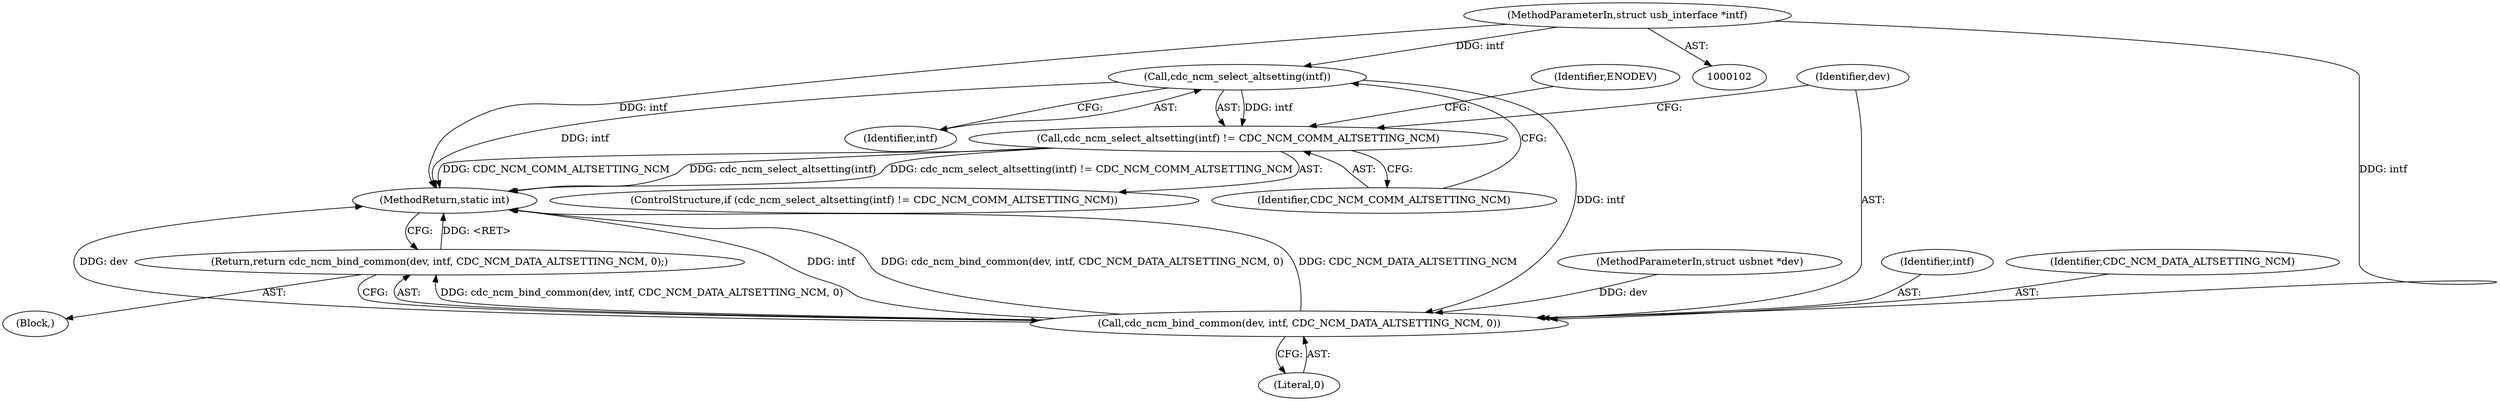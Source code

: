 digraph "0_linux_4d06dd537f95683aba3651098ae288b7cbff8274@pointer" {
"1000104" [label="(MethodParameterIn,struct usb_interface *intf)"];
"1000108" [label="(Call,cdc_ncm_select_altsetting(intf))"];
"1000107" [label="(Call,cdc_ncm_select_altsetting(intf) != CDC_NCM_COMM_ALTSETTING_NCM)"];
"1000115" [label="(Call,cdc_ncm_bind_common(dev, intf, CDC_NCM_DATA_ALTSETTING_NCM, 0))"];
"1000114" [label="(Return,return cdc_ncm_bind_common(dev, intf, CDC_NCM_DATA_ALTSETTING_NCM, 0);)"];
"1000104" [label="(MethodParameterIn,struct usb_interface *intf)"];
"1000110" [label="(Identifier,CDC_NCM_COMM_ALTSETTING_NCM)"];
"1000103" [label="(MethodParameterIn,struct usbnet *dev)"];
"1000106" [label="(ControlStructure,if (cdc_ncm_select_altsetting(intf) != CDC_NCM_COMM_ALTSETTING_NCM))"];
"1000120" [label="(MethodReturn,static int)"];
"1000114" [label="(Return,return cdc_ncm_bind_common(dev, intf, CDC_NCM_DATA_ALTSETTING_NCM, 0);)"];
"1000115" [label="(Call,cdc_ncm_bind_common(dev, intf, CDC_NCM_DATA_ALTSETTING_NCM, 0))"];
"1000116" [label="(Identifier,dev)"];
"1000119" [label="(Literal,0)"];
"1000117" [label="(Identifier,intf)"];
"1000108" [label="(Call,cdc_ncm_select_altsetting(intf))"];
"1000113" [label="(Identifier,ENODEV)"];
"1000105" [label="(Block,)"];
"1000109" [label="(Identifier,intf)"];
"1000107" [label="(Call,cdc_ncm_select_altsetting(intf) != CDC_NCM_COMM_ALTSETTING_NCM)"];
"1000118" [label="(Identifier,CDC_NCM_DATA_ALTSETTING_NCM)"];
"1000104" -> "1000102"  [label="AST: "];
"1000104" -> "1000120"  [label="DDG: intf"];
"1000104" -> "1000108"  [label="DDG: intf"];
"1000104" -> "1000115"  [label="DDG: intf"];
"1000108" -> "1000107"  [label="AST: "];
"1000108" -> "1000109"  [label="CFG: "];
"1000109" -> "1000108"  [label="AST: "];
"1000110" -> "1000108"  [label="CFG: "];
"1000108" -> "1000120"  [label="DDG: intf"];
"1000108" -> "1000107"  [label="DDG: intf"];
"1000108" -> "1000115"  [label="DDG: intf"];
"1000107" -> "1000106"  [label="AST: "];
"1000107" -> "1000110"  [label="CFG: "];
"1000110" -> "1000107"  [label="AST: "];
"1000113" -> "1000107"  [label="CFG: "];
"1000116" -> "1000107"  [label="CFG: "];
"1000107" -> "1000120"  [label="DDG: cdc_ncm_select_altsetting(intf)"];
"1000107" -> "1000120"  [label="DDG: cdc_ncm_select_altsetting(intf) != CDC_NCM_COMM_ALTSETTING_NCM"];
"1000107" -> "1000120"  [label="DDG: CDC_NCM_COMM_ALTSETTING_NCM"];
"1000115" -> "1000114"  [label="AST: "];
"1000115" -> "1000119"  [label="CFG: "];
"1000116" -> "1000115"  [label="AST: "];
"1000117" -> "1000115"  [label="AST: "];
"1000118" -> "1000115"  [label="AST: "];
"1000119" -> "1000115"  [label="AST: "];
"1000114" -> "1000115"  [label="CFG: "];
"1000115" -> "1000120"  [label="DDG: intf"];
"1000115" -> "1000120"  [label="DDG: cdc_ncm_bind_common(dev, intf, CDC_NCM_DATA_ALTSETTING_NCM, 0)"];
"1000115" -> "1000120"  [label="DDG: CDC_NCM_DATA_ALTSETTING_NCM"];
"1000115" -> "1000120"  [label="DDG: dev"];
"1000115" -> "1000114"  [label="DDG: cdc_ncm_bind_common(dev, intf, CDC_NCM_DATA_ALTSETTING_NCM, 0)"];
"1000103" -> "1000115"  [label="DDG: dev"];
"1000114" -> "1000105"  [label="AST: "];
"1000120" -> "1000114"  [label="CFG: "];
"1000114" -> "1000120"  [label="DDG: <RET>"];
}
